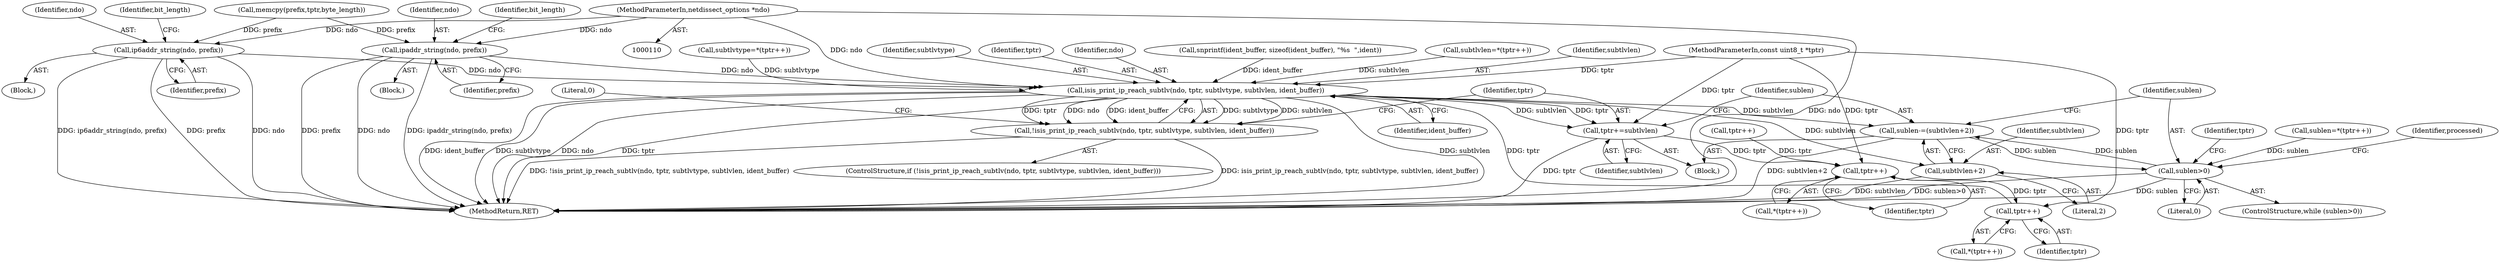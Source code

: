 digraph "0_tcpdump_979dcefd7b259e9e233f77fe1c5312793bfd948f@pointer" {
"1000111" [label="(MethodParameterIn,netdissect_options *ndo)"];
"1000271" [label="(Call,ipaddr_string(ndo, prefix))"];
"1000406" [label="(Call,isis_print_ip_reach_subtlv(ndo, tptr, subtlvtype, subtlvlen, ident_buffer))"];
"1000405" [label="(Call,!isis_print_ip_reach_subtlv(ndo, tptr, subtlvtype, subtlvlen, ident_buffer))"];
"1000414" [label="(Call,tptr+=subtlvlen)"];
"1000391" [label="(Call,tptr++)"];
"1000396" [label="(Call,tptr++)"];
"1000417" [label="(Call,sublen-=(subtlvlen+2))"];
"1000376" [label="(Call,sublen>0)"];
"1000419" [label="(Call,subtlvlen+2)"];
"1000288" [label="(Call,ip6addr_string(ndo, prefix))"];
"1000424" [label="(MethodReturn,RET)"];
"1000396" [label="(Call,tptr++)"];
"1000404" [label="(ControlStructure,if (!isis_print_ip_reach_subtlv(ndo, tptr, subtlvtype, subtlvlen, ident_buffer)))"];
"1000384" [label="(Identifier,tptr)"];
"1000249" [label="(Call,memcpy(prefix,tptr,byte_length))"];
"1000391" [label="(Call,tptr++)"];
"1000272" [label="(Identifier,ndo)"];
"1000409" [label="(Identifier,subtlvtype)"];
"1000417" [label="(Call,sublen-=(subtlvlen+2))"];
"1000408" [label="(Identifier,tptr)"];
"1000273" [label="(Identifier,prefix)"];
"1000405" [label="(Call,!isis_print_ip_reach_subtlv(ndo, tptr, subtlvtype, subtlvlen, ident_buffer))"];
"1000375" [label="(ControlStructure,while (sublen>0))"];
"1000359" [label="(Call,sublen=*(tptr++))"];
"1000395" [label="(Call,*(tptr++))"];
"1000270" [label="(Block,)"];
"1000411" [label="(Identifier,ident_buffer)"];
"1000421" [label="(Literal,2)"];
"1000111" [label="(MethodParameterIn,netdissect_options *ndo)"];
"1000397" [label="(Identifier,tptr)"];
"1000406" [label="(Call,isis_print_ip_reach_subtlv(ndo, tptr, subtlvtype, subtlvlen, ident_buffer))"];
"1000112" [label="(MethodParameterIn,const uint8_t *tptr)"];
"1000415" [label="(Identifier,tptr)"];
"1000377" [label="(Identifier,sublen)"];
"1000290" [label="(Identifier,prefix)"];
"1000378" [label="(Literal,0)"];
"1000274" [label="(Identifier,bit_length)"];
"1000287" [label="(Block,)"];
"1000413" [label="(Literal,0)"];
"1000407" [label="(Identifier,ndo)"];
"1000376" [label="(Call,sublen>0)"];
"1000271" [label="(Call,ipaddr_string(ndo, prefix))"];
"1000423" [label="(Identifier,processed)"];
"1000414" [label="(Call,tptr+=subtlvlen)"];
"1000398" [label="(Call,snprintf(ident_buffer, sizeof(ident_buffer), \"%s  \",ident))"];
"1000420" [label="(Identifier,subtlvlen)"];
"1000393" [label="(Call,subtlvlen=*(tptr++))"];
"1000392" [label="(Identifier,tptr)"];
"1000419" [label="(Call,subtlvlen+2)"];
"1000288" [label="(Call,ip6addr_string(ndo, prefix))"];
"1000390" [label="(Call,*(tptr++))"];
"1000289" [label="(Identifier,ndo)"];
"1000410" [label="(Identifier,subtlvlen)"];
"1000388" [label="(Call,subtlvtype=*(tptr++))"];
"1000416" [label="(Identifier,subtlvlen)"];
"1000291" [label="(Identifier,bit_length)"];
"1000379" [label="(Block,)"];
"1000418" [label="(Identifier,sublen)"];
"1000362" [label="(Call,tptr++)"];
"1000111" -> "1000110"  [label="AST: "];
"1000111" -> "1000424"  [label="DDG: ndo"];
"1000111" -> "1000271"  [label="DDG: ndo"];
"1000111" -> "1000288"  [label="DDG: ndo"];
"1000111" -> "1000406"  [label="DDG: ndo"];
"1000271" -> "1000270"  [label="AST: "];
"1000271" -> "1000273"  [label="CFG: "];
"1000272" -> "1000271"  [label="AST: "];
"1000273" -> "1000271"  [label="AST: "];
"1000274" -> "1000271"  [label="CFG: "];
"1000271" -> "1000424"  [label="DDG: prefix"];
"1000271" -> "1000424"  [label="DDG: ndo"];
"1000271" -> "1000424"  [label="DDG: ipaddr_string(ndo, prefix)"];
"1000249" -> "1000271"  [label="DDG: prefix"];
"1000271" -> "1000406"  [label="DDG: ndo"];
"1000406" -> "1000405"  [label="AST: "];
"1000406" -> "1000411"  [label="CFG: "];
"1000407" -> "1000406"  [label="AST: "];
"1000408" -> "1000406"  [label="AST: "];
"1000409" -> "1000406"  [label="AST: "];
"1000410" -> "1000406"  [label="AST: "];
"1000411" -> "1000406"  [label="AST: "];
"1000405" -> "1000406"  [label="CFG: "];
"1000406" -> "1000424"  [label="DDG: ident_buffer"];
"1000406" -> "1000424"  [label="DDG: subtlvtype"];
"1000406" -> "1000424"  [label="DDG: ndo"];
"1000406" -> "1000424"  [label="DDG: tptr"];
"1000406" -> "1000424"  [label="DDG: subtlvlen"];
"1000406" -> "1000405"  [label="DDG: subtlvtype"];
"1000406" -> "1000405"  [label="DDG: subtlvlen"];
"1000406" -> "1000405"  [label="DDG: tptr"];
"1000406" -> "1000405"  [label="DDG: ndo"];
"1000406" -> "1000405"  [label="DDG: ident_buffer"];
"1000288" -> "1000406"  [label="DDG: ndo"];
"1000396" -> "1000406"  [label="DDG: tptr"];
"1000112" -> "1000406"  [label="DDG: tptr"];
"1000388" -> "1000406"  [label="DDG: subtlvtype"];
"1000393" -> "1000406"  [label="DDG: subtlvlen"];
"1000398" -> "1000406"  [label="DDG: ident_buffer"];
"1000406" -> "1000414"  [label="DDG: subtlvlen"];
"1000406" -> "1000414"  [label="DDG: tptr"];
"1000406" -> "1000417"  [label="DDG: subtlvlen"];
"1000406" -> "1000419"  [label="DDG: subtlvlen"];
"1000405" -> "1000404"  [label="AST: "];
"1000413" -> "1000405"  [label="CFG: "];
"1000415" -> "1000405"  [label="CFG: "];
"1000405" -> "1000424"  [label="DDG: !isis_print_ip_reach_subtlv(ndo, tptr, subtlvtype, subtlvlen, ident_buffer)"];
"1000405" -> "1000424"  [label="DDG: isis_print_ip_reach_subtlv(ndo, tptr, subtlvtype, subtlvlen, ident_buffer)"];
"1000414" -> "1000379"  [label="AST: "];
"1000414" -> "1000416"  [label="CFG: "];
"1000415" -> "1000414"  [label="AST: "];
"1000416" -> "1000414"  [label="AST: "];
"1000418" -> "1000414"  [label="CFG: "];
"1000414" -> "1000424"  [label="DDG: tptr"];
"1000414" -> "1000391"  [label="DDG: tptr"];
"1000112" -> "1000414"  [label="DDG: tptr"];
"1000391" -> "1000390"  [label="AST: "];
"1000391" -> "1000392"  [label="CFG: "];
"1000392" -> "1000391"  [label="AST: "];
"1000390" -> "1000391"  [label="CFG: "];
"1000362" -> "1000391"  [label="DDG: tptr"];
"1000112" -> "1000391"  [label="DDG: tptr"];
"1000391" -> "1000396"  [label="DDG: tptr"];
"1000396" -> "1000395"  [label="AST: "];
"1000396" -> "1000397"  [label="CFG: "];
"1000397" -> "1000396"  [label="AST: "];
"1000395" -> "1000396"  [label="CFG: "];
"1000112" -> "1000396"  [label="DDG: tptr"];
"1000417" -> "1000379"  [label="AST: "];
"1000417" -> "1000419"  [label="CFG: "];
"1000418" -> "1000417"  [label="AST: "];
"1000419" -> "1000417"  [label="AST: "];
"1000377" -> "1000417"  [label="CFG: "];
"1000417" -> "1000424"  [label="DDG: subtlvlen+2"];
"1000417" -> "1000376"  [label="DDG: sublen"];
"1000376" -> "1000417"  [label="DDG: sublen"];
"1000376" -> "1000375"  [label="AST: "];
"1000376" -> "1000378"  [label="CFG: "];
"1000377" -> "1000376"  [label="AST: "];
"1000378" -> "1000376"  [label="AST: "];
"1000384" -> "1000376"  [label="CFG: "];
"1000423" -> "1000376"  [label="CFG: "];
"1000376" -> "1000424"  [label="DDG: sublen>0"];
"1000376" -> "1000424"  [label="DDG: sublen"];
"1000359" -> "1000376"  [label="DDG: sublen"];
"1000419" -> "1000421"  [label="CFG: "];
"1000420" -> "1000419"  [label="AST: "];
"1000421" -> "1000419"  [label="AST: "];
"1000419" -> "1000424"  [label="DDG: subtlvlen"];
"1000288" -> "1000287"  [label="AST: "];
"1000288" -> "1000290"  [label="CFG: "];
"1000289" -> "1000288"  [label="AST: "];
"1000290" -> "1000288"  [label="AST: "];
"1000291" -> "1000288"  [label="CFG: "];
"1000288" -> "1000424"  [label="DDG: prefix"];
"1000288" -> "1000424"  [label="DDG: ndo"];
"1000288" -> "1000424"  [label="DDG: ip6addr_string(ndo, prefix)"];
"1000249" -> "1000288"  [label="DDG: prefix"];
}
